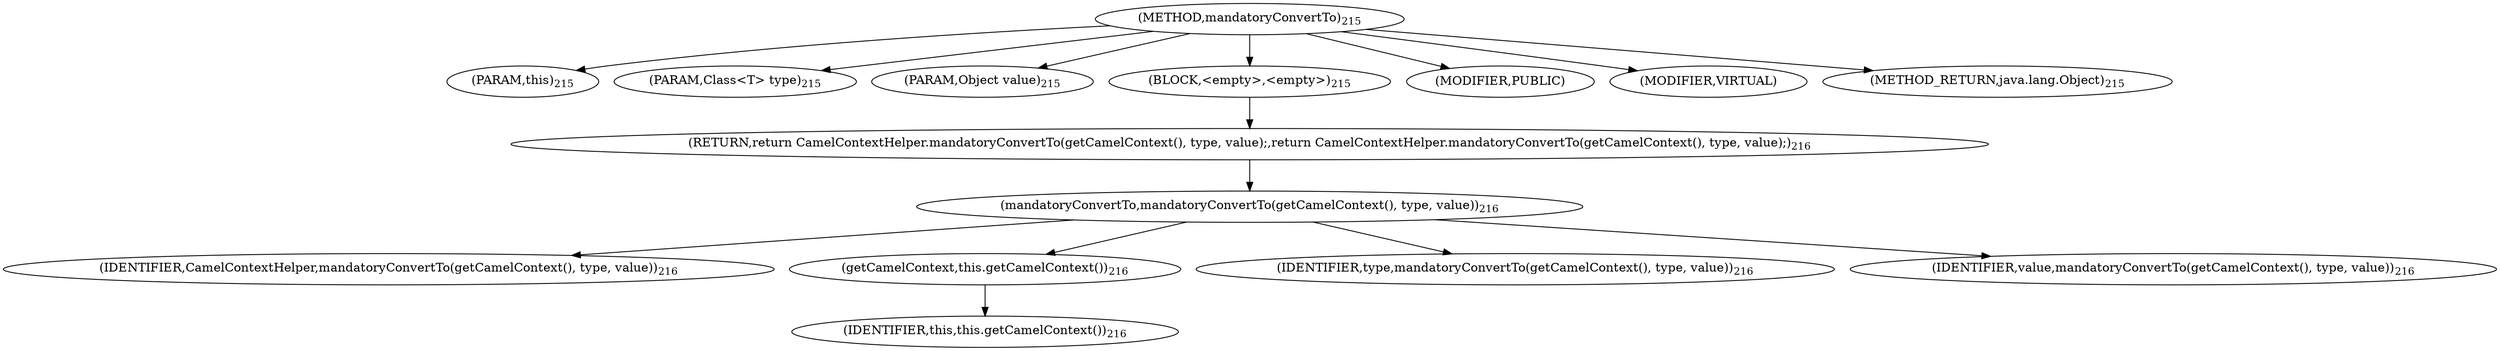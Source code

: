 digraph "mandatoryConvertTo" {  
"437" [label = <(METHOD,mandatoryConvertTo)<SUB>215</SUB>> ]
"26" [label = <(PARAM,this)<SUB>215</SUB>> ]
"438" [label = <(PARAM,Class&lt;T&gt; type)<SUB>215</SUB>> ]
"439" [label = <(PARAM,Object value)<SUB>215</SUB>> ]
"440" [label = <(BLOCK,&lt;empty&gt;,&lt;empty&gt;)<SUB>215</SUB>> ]
"441" [label = <(RETURN,return CamelContextHelper.mandatoryConvertTo(getCamelContext(), type, value);,return CamelContextHelper.mandatoryConvertTo(getCamelContext(), type, value);)<SUB>216</SUB>> ]
"442" [label = <(mandatoryConvertTo,mandatoryConvertTo(getCamelContext(), type, value))<SUB>216</SUB>> ]
"443" [label = <(IDENTIFIER,CamelContextHelper,mandatoryConvertTo(getCamelContext(), type, value))<SUB>216</SUB>> ]
"444" [label = <(getCamelContext,this.getCamelContext())<SUB>216</SUB>> ]
"25" [label = <(IDENTIFIER,this,this.getCamelContext())<SUB>216</SUB>> ]
"445" [label = <(IDENTIFIER,type,mandatoryConvertTo(getCamelContext(), type, value))<SUB>216</SUB>> ]
"446" [label = <(IDENTIFIER,value,mandatoryConvertTo(getCamelContext(), type, value))<SUB>216</SUB>> ]
"447" [label = <(MODIFIER,PUBLIC)> ]
"448" [label = <(MODIFIER,VIRTUAL)> ]
"449" [label = <(METHOD_RETURN,java.lang.Object)<SUB>215</SUB>> ]
  "437" -> "26" 
  "437" -> "438" 
  "437" -> "439" 
  "437" -> "440" 
  "437" -> "447" 
  "437" -> "448" 
  "437" -> "449" 
  "440" -> "441" 
  "441" -> "442" 
  "442" -> "443" 
  "442" -> "444" 
  "442" -> "445" 
  "442" -> "446" 
  "444" -> "25" 
}

